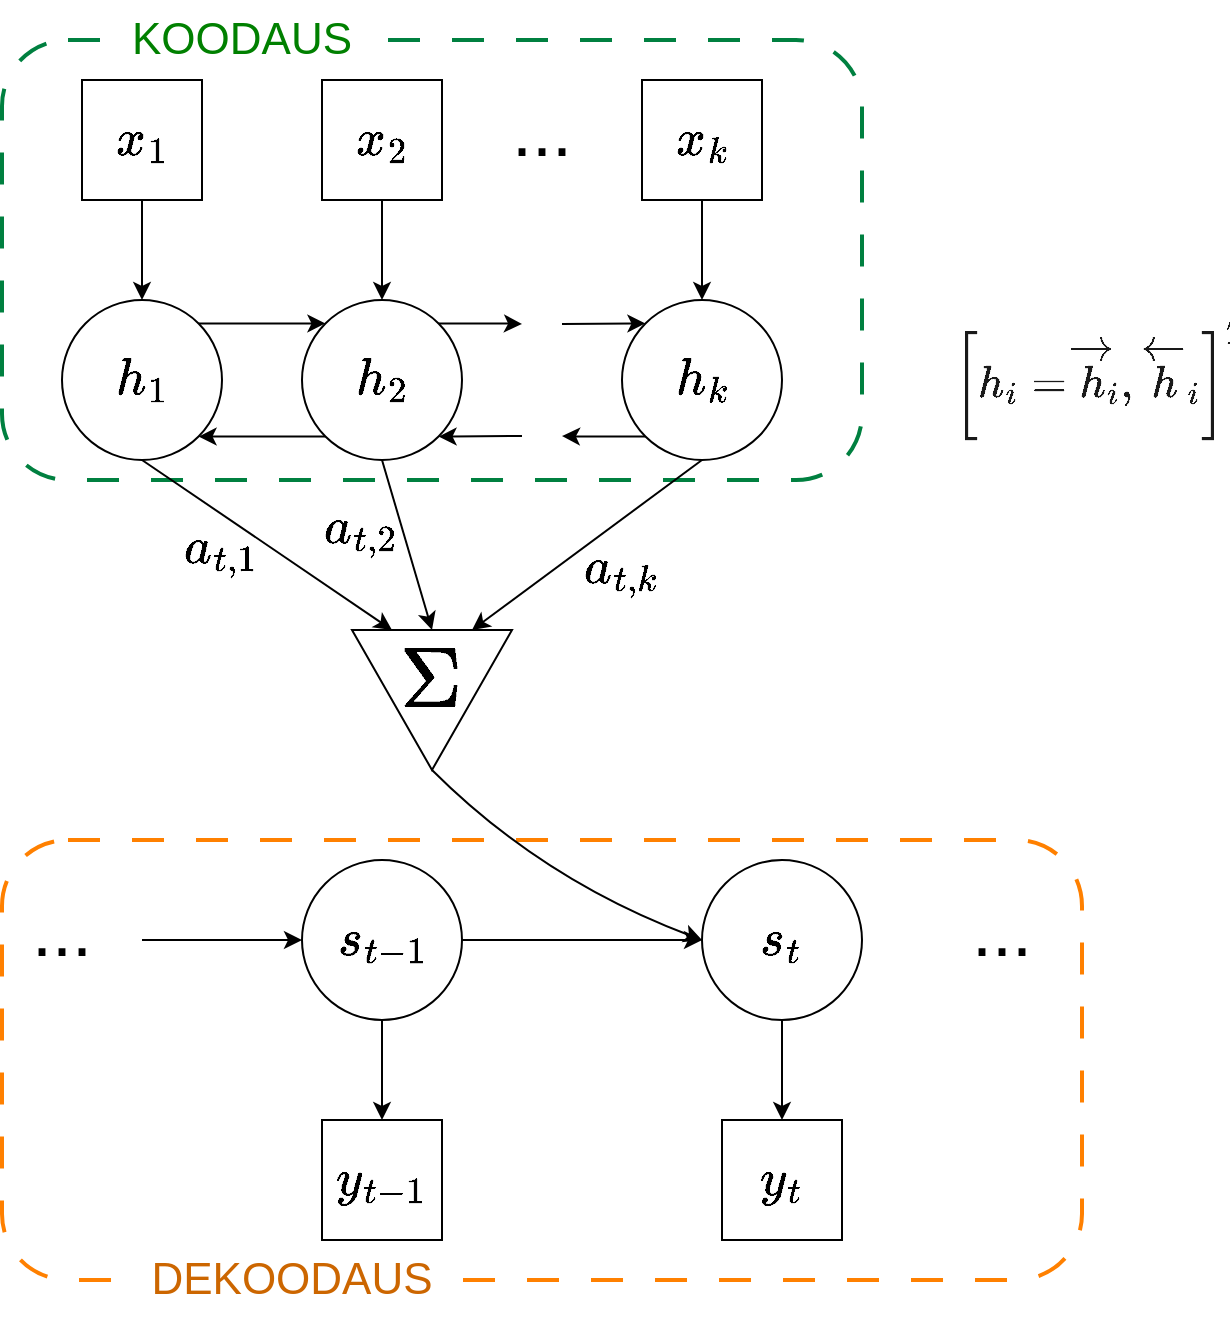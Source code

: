 <mxfile version="20.8.13" type="github">
  <diagram name="Sivu-1" id="yN03_GWLSGMEfT3TjBCk">
    <mxGraphModel dx="1434" dy="782" grid="1" gridSize="10" guides="1" tooltips="1" connect="1" arrows="1" fold="1" page="1" pageScale="1" pageWidth="827" pageHeight="1169" math="1" shadow="0">
      <root>
        <mxCell id="0" />
        <mxCell id="1" parent="0" />
        <mxCell id="dgrJLuENhJAnlbSne9Uu-64" value="" style="rounded=1;whiteSpace=wrap;html=1;dashed=1;dashPattern=8 8;strokeColor=#ff8000;strokeWidth=2;fontSize=22;fillColor=none;" parent="1" vertex="1">
          <mxGeometry x="90" y="590" width="540" height="220" as="geometry" />
        </mxCell>
        <mxCell id="dgrJLuENhJAnlbSne9Uu-67" value="DEKOODAUS" style="text;html=1;strokeColor=none;fillColor=default;align=center;verticalAlign=middle;whiteSpace=wrap;rounded=0;fontSize=22;fontColor=#CC6600;" parent="1" vertex="1">
          <mxGeometry x="160" y="790" width="150" height="40" as="geometry" />
        </mxCell>
        <mxCell id="dgrJLuENhJAnlbSne9Uu-61" value="" style="rounded=1;whiteSpace=wrap;html=1;fontSize=22;dashed=1;dashPattern=8 8;strokeWidth=2;strokeColor=#008040;fillColor=none;" parent="1" vertex="1">
          <mxGeometry x="90" y="190" width="430" height="220" as="geometry" />
        </mxCell>
        <mxCell id="dgrJLuENhJAnlbSne9Uu-65" value="KOODAUS" style="text;html=1;strokeColor=none;fillColor=default;align=center;verticalAlign=middle;whiteSpace=wrap;rounded=0;fontSize=22;fontColor=#008000;" parent="1" vertex="1">
          <mxGeometry x="150" y="170" width="120" height="40" as="geometry" />
        </mxCell>
        <mxCell id="dgrJLuENhJAnlbSne9Uu-13" style="edgeStyle=orthogonalEdgeStyle;rounded=0;orthogonalLoop=1;jettySize=auto;html=1;exitX=1;exitY=0.5;exitDx=0;exitDy=0;entryX=1;entryY=0.5;entryDx=0;entryDy=0;entryPerimeter=0;fontSize=22;" parent="1" source="dgrJLuENhJAnlbSne9Uu-1" target="dgrJLuENhJAnlbSne9Uu-1" edge="1">
          <mxGeometry relative="1" as="geometry" />
        </mxCell>
        <mxCell id="dgrJLuENhJAnlbSne9Uu-19" style="edgeStyle=orthogonalEdgeStyle;rounded=0;orthogonalLoop=1;jettySize=auto;html=1;exitX=1;exitY=0;exitDx=0;exitDy=0;entryX=0;entryY=0;entryDx=0;entryDy=0;fontSize=22;" parent="1" source="dgrJLuENhJAnlbSne9Uu-1" target="dgrJLuENhJAnlbSne9Uu-2" edge="1">
          <mxGeometry relative="1" as="geometry" />
        </mxCell>
        <mxCell id="dgrJLuENhJAnlbSne9Uu-1" value="" style="ellipse;whiteSpace=wrap;html=1;aspect=fixed;fontSize=22;" parent="1" vertex="1">
          <mxGeometry x="120" y="320" width="80" height="80" as="geometry" />
        </mxCell>
        <mxCell id="dgrJLuENhJAnlbSne9Uu-20" style="edgeStyle=orthogonalEdgeStyle;rounded=0;orthogonalLoop=1;jettySize=auto;html=1;exitX=0;exitY=1;exitDx=0;exitDy=0;entryX=1;entryY=1;entryDx=0;entryDy=0;fontSize=22;" parent="1" source="dgrJLuENhJAnlbSne9Uu-2" target="dgrJLuENhJAnlbSne9Uu-1" edge="1">
          <mxGeometry relative="1" as="geometry" />
        </mxCell>
        <mxCell id="dgrJLuENhJAnlbSne9Uu-21" style="edgeStyle=orthogonalEdgeStyle;rounded=0;orthogonalLoop=1;jettySize=auto;html=1;exitX=1;exitY=0;exitDx=0;exitDy=0;fontSize=22;" parent="1" source="dgrJLuENhJAnlbSne9Uu-2" edge="1">
          <mxGeometry relative="1" as="geometry">
            <mxPoint x="350" y="332" as="targetPoint" />
          </mxGeometry>
        </mxCell>
        <mxCell id="dgrJLuENhJAnlbSne9Uu-2" value="" style="ellipse;whiteSpace=wrap;html=1;aspect=fixed;fontSize=22;" parent="1" vertex="1">
          <mxGeometry x="240" y="320" width="80" height="80" as="geometry" />
        </mxCell>
        <mxCell id="dgrJLuENhJAnlbSne9Uu-29" style="edgeStyle=orthogonalEdgeStyle;rounded=0;orthogonalLoop=1;jettySize=auto;html=1;exitX=0.5;exitY=1;exitDx=0;exitDy=0;entryX=0.5;entryY=0;entryDx=0;entryDy=0;fontSize=36;" parent="1" source="dgrJLuENhJAnlbSne9Uu-4" target="dgrJLuENhJAnlbSne9Uu-10" edge="1">
          <mxGeometry relative="1" as="geometry" />
        </mxCell>
        <mxCell id="dgrJLuENhJAnlbSne9Uu-31" style="edgeStyle=orthogonalEdgeStyle;rounded=0;orthogonalLoop=1;jettySize=auto;html=1;exitX=1;exitY=0.5;exitDx=0;exitDy=0;entryX=0;entryY=0.5;entryDx=0;entryDy=0;fontSize=36;" parent="1" source="dgrJLuENhJAnlbSne9Uu-4" target="dgrJLuENhJAnlbSne9Uu-5" edge="1">
          <mxGeometry relative="1" as="geometry" />
        </mxCell>
        <mxCell id="dgrJLuENhJAnlbSne9Uu-4" value="" style="ellipse;whiteSpace=wrap;html=1;aspect=fixed;" parent="1" vertex="1">
          <mxGeometry x="240" y="600" width="80" height="80" as="geometry" />
        </mxCell>
        <mxCell id="dgrJLuENhJAnlbSne9Uu-30" style="edgeStyle=orthogonalEdgeStyle;rounded=0;orthogonalLoop=1;jettySize=auto;html=1;exitX=0.5;exitY=1;exitDx=0;exitDy=0;entryX=0.5;entryY=0;entryDx=0;entryDy=0;fontSize=36;" parent="1" source="dgrJLuENhJAnlbSne9Uu-5" target="dgrJLuENhJAnlbSne9Uu-9" edge="1">
          <mxGeometry relative="1" as="geometry" />
        </mxCell>
        <mxCell id="dgrJLuENhJAnlbSne9Uu-5" value="" style="ellipse;whiteSpace=wrap;html=1;aspect=fixed;" parent="1" vertex="1">
          <mxGeometry x="440" y="600" width="80" height="80" as="geometry" />
        </mxCell>
        <mxCell id="dgrJLuENhJAnlbSne9Uu-11" style="edgeStyle=orthogonalEdgeStyle;rounded=0;orthogonalLoop=1;jettySize=auto;html=1;exitX=0.5;exitY=1;exitDx=0;exitDy=0;entryX=0.5;entryY=0;entryDx=0;entryDy=0;fontSize=22;" parent="1" source="dgrJLuENhJAnlbSne9Uu-7" target="dgrJLuENhJAnlbSne9Uu-1" edge="1">
          <mxGeometry relative="1" as="geometry" />
        </mxCell>
        <mxCell id="dgrJLuENhJAnlbSne9Uu-7" value="" style="whiteSpace=wrap;html=1;aspect=fixed;fontSize=22;" parent="1" vertex="1">
          <mxGeometry x="130" y="210" width="60" height="60" as="geometry" />
        </mxCell>
        <mxCell id="dgrJLuENhJAnlbSne9Uu-12" style="edgeStyle=orthogonalEdgeStyle;rounded=0;orthogonalLoop=1;jettySize=auto;html=1;exitX=0.5;exitY=1;exitDx=0;exitDy=0;entryX=0.5;entryY=0;entryDx=0;entryDy=0;fontSize=22;" parent="1" source="dgrJLuENhJAnlbSne9Uu-8" target="dgrJLuENhJAnlbSne9Uu-2" edge="1">
          <mxGeometry relative="1" as="geometry" />
        </mxCell>
        <mxCell id="dgrJLuENhJAnlbSne9Uu-8" value="" style="whiteSpace=wrap;html=1;aspect=fixed;fontSize=22;" parent="1" vertex="1">
          <mxGeometry x="250" y="210" width="60" height="60" as="geometry" />
        </mxCell>
        <mxCell id="dgrJLuENhJAnlbSne9Uu-9" value="" style="whiteSpace=wrap;html=1;aspect=fixed;fontSize=22;" parent="1" vertex="1">
          <mxGeometry x="450" y="730" width="60" height="60" as="geometry" />
        </mxCell>
        <mxCell id="dgrJLuENhJAnlbSne9Uu-10" value="" style="whiteSpace=wrap;html=1;aspect=fixed;fontSize=22;" parent="1" vertex="1">
          <mxGeometry x="250" y="730" width="60" height="60" as="geometry" />
        </mxCell>
        <mxCell id="dgrJLuENhJAnlbSne9Uu-18" style="edgeStyle=orthogonalEdgeStyle;rounded=0;orthogonalLoop=1;jettySize=auto;html=1;exitX=0.5;exitY=1;exitDx=0;exitDy=0;entryX=0.5;entryY=0;entryDx=0;entryDy=0;fontSize=22;" parent="1" source="dgrJLuENhJAnlbSne9Uu-15" target="dgrJLuENhJAnlbSne9Uu-17" edge="1">
          <mxGeometry relative="1" as="geometry" />
        </mxCell>
        <mxCell id="dgrJLuENhJAnlbSne9Uu-15" value="" style="whiteSpace=wrap;html=1;aspect=fixed;fontSize=22;" parent="1" vertex="1">
          <mxGeometry x="410" y="210" width="60" height="60" as="geometry" />
        </mxCell>
        <mxCell id="dgrJLuENhJAnlbSne9Uu-16" value="&lt;font style=&quot;font-size: 36px;&quot;&gt;...&lt;/font&gt;" style="text;html=1;strokeColor=none;fillColor=none;align=center;verticalAlign=middle;whiteSpace=wrap;rounded=0;fontSize=36;" parent="1" vertex="1">
          <mxGeometry x="330" y="220" width="60" height="30" as="geometry" />
        </mxCell>
        <mxCell id="dgrJLuENhJAnlbSne9Uu-22" style="edgeStyle=orthogonalEdgeStyle;rounded=0;orthogonalLoop=1;jettySize=auto;html=1;exitX=0;exitY=1;exitDx=0;exitDy=0;fontSize=22;" parent="1" source="dgrJLuENhJAnlbSne9Uu-17" edge="1">
          <mxGeometry relative="1" as="geometry">
            <mxPoint x="370" y="388" as="targetPoint" />
          </mxGeometry>
        </mxCell>
        <mxCell id="dgrJLuENhJAnlbSne9Uu-17" value="" style="ellipse;whiteSpace=wrap;html=1;aspect=fixed;fontSize=22;" parent="1" vertex="1">
          <mxGeometry x="400" y="320" width="80" height="80" as="geometry" />
        </mxCell>
        <mxCell id="dgrJLuENhJAnlbSne9Uu-24" value="" style="endArrow=classic;html=1;rounded=0;fontSize=22;entryX=1;entryY=1;entryDx=0;entryDy=0;" parent="1" target="dgrJLuENhJAnlbSne9Uu-2" edge="1">
          <mxGeometry width="50" height="50" relative="1" as="geometry">
            <mxPoint x="350" y="388" as="sourcePoint" />
            <mxPoint x="520" y="290" as="targetPoint" />
          </mxGeometry>
        </mxCell>
        <mxCell id="dgrJLuENhJAnlbSne9Uu-25" value="" style="endArrow=classic;html=1;rounded=0;fontSize=22;entryX=0;entryY=0;entryDx=0;entryDy=0;" parent="1" target="dgrJLuENhJAnlbSne9Uu-17" edge="1">
          <mxGeometry width="50" height="50" relative="1" as="geometry">
            <mxPoint x="370" y="332" as="sourcePoint" />
            <mxPoint x="520" y="290" as="targetPoint" />
          </mxGeometry>
        </mxCell>
        <mxCell id="dgrJLuENhJAnlbSne9Uu-27" value="" style="triangle;whiteSpace=wrap;html=1;fontSize=36;rotation=90;" parent="1" vertex="1">
          <mxGeometry x="270" y="480" width="70" height="80" as="geometry" />
        </mxCell>
        <mxCell id="dgrJLuENhJAnlbSne9Uu-33" value="" style="curved=1;endArrow=classic;html=1;rounded=0;fontSize=36;exitX=1;exitY=0.5;exitDx=0;exitDy=0;entryX=0;entryY=0.5;entryDx=0;entryDy=0;" parent="1" source="dgrJLuENhJAnlbSne9Uu-27" target="dgrJLuENhJAnlbSne9Uu-5" edge="1">
          <mxGeometry width="50" height="50" relative="1" as="geometry">
            <mxPoint x="310" y="550" as="sourcePoint" />
            <mxPoint x="610" y="500" as="targetPoint" />
            <Array as="points">
              <mxPoint x="360" y="610" />
            </Array>
          </mxGeometry>
        </mxCell>
        <mxCell id="dgrJLuENhJAnlbSne9Uu-35" value="" style="endArrow=classic;html=1;rounded=0;fontSize=36;exitX=0.5;exitY=1;exitDx=0;exitDy=0;entryX=0;entryY=0.75;entryDx=0;entryDy=0;" parent="1" source="dgrJLuENhJAnlbSne9Uu-1" target="dgrJLuENhJAnlbSne9Uu-27" edge="1">
          <mxGeometry width="50" height="50" relative="1" as="geometry">
            <mxPoint x="390" y="550" as="sourcePoint" />
            <mxPoint x="440" y="500" as="targetPoint" />
          </mxGeometry>
        </mxCell>
        <mxCell id="dgrJLuENhJAnlbSne9Uu-36" value="" style="endArrow=classic;html=1;rounded=0;fontSize=36;exitX=0.5;exitY=1;exitDx=0;exitDy=0;entryX=0;entryY=0.5;entryDx=0;entryDy=0;" parent="1" source="dgrJLuENhJAnlbSne9Uu-2" target="dgrJLuENhJAnlbSne9Uu-27" edge="1">
          <mxGeometry width="50" height="50" relative="1" as="geometry">
            <mxPoint x="390" y="550" as="sourcePoint" />
            <mxPoint x="440" y="500" as="targetPoint" />
          </mxGeometry>
        </mxCell>
        <mxCell id="dgrJLuENhJAnlbSne9Uu-37" value="" style="endArrow=classic;html=1;rounded=0;fontSize=36;exitX=0.5;exitY=1;exitDx=0;exitDy=0;entryX=0;entryY=0.25;entryDx=0;entryDy=0;" parent="1" source="dgrJLuENhJAnlbSne9Uu-17" target="dgrJLuENhJAnlbSne9Uu-27" edge="1">
          <mxGeometry width="50" height="50" relative="1" as="geometry">
            <mxPoint x="390" y="550" as="sourcePoint" />
            <mxPoint x="440" y="500" as="targetPoint" />
          </mxGeometry>
        </mxCell>
        <mxCell id="dgrJLuENhJAnlbSne9Uu-39" value="$$\Sigma$$" style="text;html=1;strokeColor=none;fillColor=none;align=center;verticalAlign=middle;whiteSpace=wrap;rounded=0;fontSize=36;" parent="1" vertex="1">
          <mxGeometry x="275" y="495" width="60" height="30" as="geometry" />
        </mxCell>
        <mxCell id="dgrJLuENhJAnlbSne9Uu-40" value="" style="endArrow=classic;html=1;rounded=0;fontSize=36;entryX=0;entryY=0.5;entryDx=0;entryDy=0;" parent="1" target="dgrJLuENhJAnlbSne9Uu-4" edge="1">
          <mxGeometry width="50" height="50" relative="1" as="geometry">
            <mxPoint x="160" y="640" as="sourcePoint" />
            <mxPoint x="440" y="500" as="targetPoint" />
          </mxGeometry>
        </mxCell>
        <mxCell id="dgrJLuENhJAnlbSne9Uu-41" value="&lt;font style=&quot;font-size: 36px;&quot;&gt;...&lt;/font&gt;" style="text;html=1;strokeColor=none;fillColor=none;align=center;verticalAlign=middle;whiteSpace=wrap;rounded=0;" parent="1" vertex="1">
          <mxGeometry x="90" y="620" width="60" height="30" as="geometry" />
        </mxCell>
        <mxCell id="dgrJLuENhJAnlbSne9Uu-42" value="&lt;font style=&quot;font-size: 36px;&quot;&gt;...&lt;/font&gt;" style="text;html=1;strokeColor=none;fillColor=none;align=center;verticalAlign=middle;whiteSpace=wrap;rounded=0;" parent="1" vertex="1">
          <mxGeometry x="560" y="620" width="60" height="30" as="geometry" />
        </mxCell>
        <mxCell id="dgrJLuENhJAnlbSne9Uu-43" value="&lt;div style=&quot;font-size: 22px;&quot;&gt;$$x_1$$&lt;/div&gt;" style="text;html=1;strokeColor=none;fillColor=none;align=center;verticalAlign=middle;whiteSpace=wrap;rounded=0;fontSize=22;" parent="1" vertex="1">
          <mxGeometry x="130" y="225" width="60" height="30" as="geometry" />
        </mxCell>
        <mxCell id="dgrJLuENhJAnlbSne9Uu-44" value="&lt;div style=&quot;font-size: 22px;&quot;&gt;$$x_2$$&lt;/div&gt;" style="text;html=1;strokeColor=none;fillColor=none;align=center;verticalAlign=middle;whiteSpace=wrap;rounded=0;fontSize=22;" parent="1" vertex="1">
          <mxGeometry x="250" y="225" width="60" height="30" as="geometry" />
        </mxCell>
        <mxCell id="dgrJLuENhJAnlbSne9Uu-45" value="&lt;div style=&quot;font-size: 22px;&quot;&gt;$$x_k$$&lt;/div&gt;" style="text;html=1;strokeColor=none;fillColor=none;align=center;verticalAlign=middle;whiteSpace=wrap;rounded=0;fontSize=22;" parent="1" vertex="1">
          <mxGeometry x="410" y="225" width="60" height="30" as="geometry" />
        </mxCell>
        <mxCell id="dgrJLuENhJAnlbSne9Uu-46" value="&lt;div style=&quot;font-size: 22px;&quot;&gt;$$y_{t-1}$$&lt;/div&gt;" style="text;html=1;strokeColor=none;fillColor=none;align=center;verticalAlign=middle;whiteSpace=wrap;rounded=0;fontSize=22;" parent="1" vertex="1">
          <mxGeometry x="250" y="745" width="60" height="30" as="geometry" />
        </mxCell>
        <mxCell id="dgrJLuENhJAnlbSne9Uu-47" value="&lt;div style=&quot;font-size: 22px;&quot;&gt;$$y_t$$&lt;/div&gt;" style="text;html=1;strokeColor=none;fillColor=none;align=center;verticalAlign=middle;whiteSpace=wrap;rounded=0;fontSize=22;" parent="1" vertex="1">
          <mxGeometry x="450" y="745" width="60" height="30" as="geometry" />
        </mxCell>
        <mxCell id="dgrJLuENhJAnlbSne9Uu-48" value="&lt;div style=&quot;font-size: 22px;&quot;&gt;$$h_1$$&lt;/div&gt;" style="text;html=1;strokeColor=none;fillColor=none;align=center;verticalAlign=middle;whiteSpace=wrap;rounded=0;fontSize=22;" parent="1" vertex="1">
          <mxGeometry x="130" y="345" width="60" height="30" as="geometry" />
        </mxCell>
        <mxCell id="dgrJLuENhJAnlbSne9Uu-53" value="&lt;div style=&quot;font-size: 22px;&quot;&gt;$$h_2$$&lt;/div&gt;" style="text;html=1;strokeColor=none;fillColor=none;align=center;verticalAlign=middle;whiteSpace=wrap;rounded=0;fontSize=22;" parent="1" vertex="1">
          <mxGeometry x="250" y="345" width="60" height="30" as="geometry" />
        </mxCell>
        <mxCell id="dgrJLuENhJAnlbSne9Uu-54" value="&lt;div style=&quot;font-size: 22px;&quot;&gt;$$h_k$$&lt;/div&gt;" style="text;html=1;strokeColor=none;fillColor=none;align=center;verticalAlign=middle;whiteSpace=wrap;rounded=0;fontSize=22;" parent="1" vertex="1">
          <mxGeometry x="410" y="345" width="60" height="30" as="geometry" />
        </mxCell>
        <mxCell id="dgrJLuENhJAnlbSne9Uu-55" value="&lt;div style=&quot;font-size: 22px;&quot;&gt;$$a_{t,1}$$&lt;/div&gt;" style="text;html=1;strokeColor=none;fillColor=none;align=center;verticalAlign=middle;whiteSpace=wrap;rounded=0;fontSize=22;" parent="1" vertex="1">
          <mxGeometry x="170" y="430" width="60" height="30" as="geometry" />
        </mxCell>
        <mxCell id="dgrJLuENhJAnlbSne9Uu-56" value="&lt;div style=&quot;font-size: 22px;&quot;&gt;$$a_{t,2}$$&lt;/div&gt;" style="text;html=1;strokeColor=none;fillColor=none;align=center;verticalAlign=middle;whiteSpace=wrap;rounded=0;fontSize=22;" parent="1" vertex="1">
          <mxGeometry x="240" y="420" width="60" height="30" as="geometry" />
        </mxCell>
        <mxCell id="dgrJLuENhJAnlbSne9Uu-57" value="&lt;div style=&quot;font-size: 22px;&quot;&gt;$$a_{t,k}$$&lt;/div&gt;" style="text;html=1;strokeColor=none;fillColor=none;align=center;verticalAlign=middle;whiteSpace=wrap;rounded=0;fontSize=22;" parent="1" vertex="1">
          <mxGeometry x="370" y="440" width="60" height="30" as="geometry" />
        </mxCell>
        <mxCell id="dgrJLuENhJAnlbSne9Uu-58" value="&lt;div style=&quot;font-size: 22px;&quot;&gt;$$s_{t-1}$$&lt;/div&gt;" style="text;html=1;strokeColor=none;fillColor=none;align=center;verticalAlign=middle;whiteSpace=wrap;rounded=0;fontSize=22;" parent="1" vertex="1">
          <mxGeometry x="250" y="625" width="60" height="30" as="geometry" />
        </mxCell>
        <mxCell id="dgrJLuENhJAnlbSne9Uu-59" value="&lt;div style=&quot;font-size: 22px;&quot;&gt;$$s_{t-1}$$&lt;/div&gt;" style="text;html=1;strokeColor=none;fillColor=none;align=center;verticalAlign=middle;whiteSpace=wrap;rounded=0;fontSize=22;" parent="1" vertex="1">
          <mxGeometry x="250" y="625" width="60" height="30" as="geometry" />
        </mxCell>
        <mxCell id="dgrJLuENhJAnlbSne9Uu-60" value="&lt;div style=&quot;font-size: 22px;&quot;&gt;$$s_{t}$$&lt;/div&gt;" style="text;html=1;strokeColor=none;fillColor=none;align=center;verticalAlign=middle;whiteSpace=wrap;rounded=0;fontSize=22;" parent="1" vertex="1">
          <mxGeometry x="450" y="625" width="60" height="30" as="geometry" />
        </mxCell>
        <mxCell id="Pj8kKhnzpt524vXjF_SM-3" value="&lt;br&gt;&lt;div style=&quot;font-size: 19px;&quot;&gt;&lt;font style=&quot;font-size: 19px;&quot;&gt;$$ \left[h_i= \overrightarrow h_i , \overleftarrow h_i \right]^T$$&lt;/font&gt;&lt;/div&gt;&lt;br&gt;" style="text;html=1;strokeColor=none;fillColor=none;align=center;verticalAlign=middle;whiteSpace=wrap;rounded=0;fontSize=19;fontColor=#1A1A1A;" vertex="1" parent="1">
          <mxGeometry x="610" y="320" width="60" height="80" as="geometry" />
        </mxCell>
      </root>
    </mxGraphModel>
  </diagram>
</mxfile>
